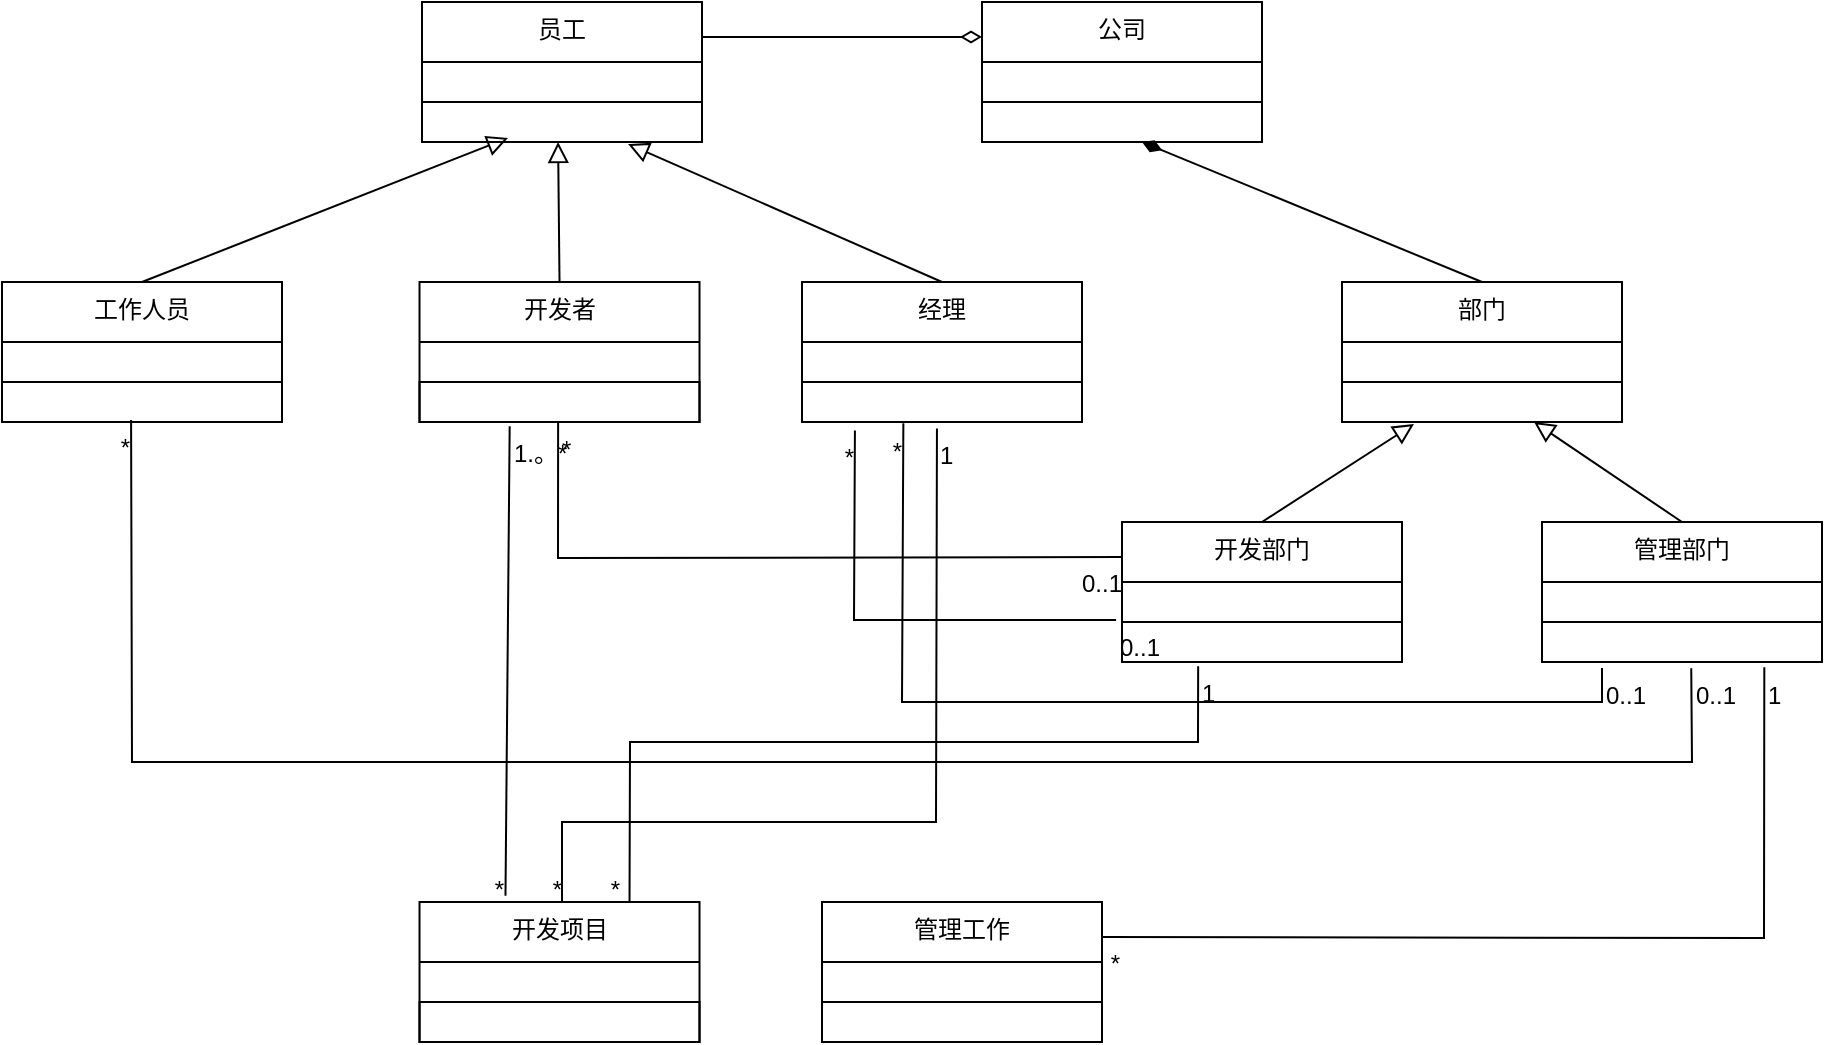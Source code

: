 <mxfile version="28.2.5">
  <diagram name="第 1 页" id="vZYlxbVaAsF3VsEG2sNL">
    <mxGraphModel dx="1753" dy="741" grid="1" gridSize="10" guides="1" tooltips="1" connect="1" arrows="1" fold="1" page="1" pageScale="1" pageWidth="1200" pageHeight="1600" math="0" shadow="0">
      <root>
        <mxCell id="0" />
        <mxCell id="1" parent="0" />
        <mxCell id="1CumLus-Fj5148NU35jM-2" value="员工" style="swimlane;fontStyle=0;align=center;verticalAlign=top;childLayout=stackLayout;horizontal=1;startSize=30;horizontalStack=0;resizeParent=1;resizeParentMax=0;resizeLast=0;collapsible=0;marginBottom=0;html=1;whiteSpace=wrap;" parent="1" vertex="1">
          <mxGeometry x="220" y="50" width="140" height="70" as="geometry" />
        </mxCell>
        <mxCell id="1CumLus-Fj5148NU35jM-3" value="&amp;nbsp;" style="text;html=1;strokeColor=none;fillColor=none;align=center;verticalAlign=middle;spacingLeft=4;spacingRight=4;overflow=hidden;rotatable=0;points=[[0,0.5],[1,0.5]];portConstraint=eastwest;whiteSpace=wrap;" parent="1CumLus-Fj5148NU35jM-2" vertex="1">
          <mxGeometry y="30" width="140" height="20" as="geometry" />
        </mxCell>
        <mxCell id="1CumLus-Fj5148NU35jM-4" value="&amp;nbsp;" style="text;html=1;strokeColor=default;fillColor=none;align=left;verticalAlign=middle;spacingLeft=4;spacingRight=4;overflow=hidden;rotatable=0;points=[[0,0.5],[1,0.5]];portConstraint=eastwest;whiteSpace=wrap;" parent="1CumLus-Fj5148NU35jM-2" vertex="1">
          <mxGeometry y="50" width="140" height="20" as="geometry" />
        </mxCell>
        <mxCell id="1CumLus-Fj5148NU35jM-32" value="公司" style="swimlane;fontStyle=0;align=center;verticalAlign=top;childLayout=stackLayout;horizontal=1;startSize=30;horizontalStack=0;resizeParent=1;resizeParentMax=0;resizeLast=0;collapsible=0;marginBottom=0;html=1;whiteSpace=wrap;" parent="1" vertex="1">
          <mxGeometry x="500" y="50" width="140" height="70" as="geometry" />
        </mxCell>
        <mxCell id="1CumLus-Fj5148NU35jM-33" value="&amp;nbsp;" style="text;html=1;strokeColor=none;fillColor=none;align=center;verticalAlign=middle;spacingLeft=4;spacingRight=4;overflow=hidden;rotatable=0;points=[[0,0.5],[1,0.5]];portConstraint=eastwest;whiteSpace=wrap;" parent="1CumLus-Fj5148NU35jM-32" vertex="1">
          <mxGeometry y="30" width="140" height="20" as="geometry" />
        </mxCell>
        <mxCell id="1CumLus-Fj5148NU35jM-34" value="&amp;nbsp;" style="text;html=1;strokeColor=default;fillColor=none;align=left;verticalAlign=middle;spacingLeft=4;spacingRight=4;overflow=hidden;rotatable=0;points=[[0,0.5],[1,0.5]];portConstraint=eastwest;whiteSpace=wrap;" parent="1CumLus-Fj5148NU35jM-32" vertex="1">
          <mxGeometry y="50" width="140" height="20" as="geometry" />
        </mxCell>
        <mxCell id="1CumLus-Fj5148NU35jM-35" value="开发项目" style="swimlane;fontStyle=0;align=center;verticalAlign=top;childLayout=stackLayout;horizontal=1;startSize=30;horizontalStack=0;resizeParent=1;resizeParentMax=0;resizeLast=0;collapsible=0;marginBottom=0;html=1;whiteSpace=wrap;" parent="1" vertex="1">
          <mxGeometry x="218.76" y="500" width="140" height="70" as="geometry" />
        </mxCell>
        <mxCell id="1CumLus-Fj5148NU35jM-36" value="&amp;nbsp;" style="text;html=1;strokeColor=none;fillColor=none;align=center;verticalAlign=middle;spacingLeft=4;spacingRight=4;overflow=hidden;rotatable=0;points=[[0,0.5],[1,0.5]];portConstraint=eastwest;whiteSpace=wrap;" parent="1CumLus-Fj5148NU35jM-35" vertex="1">
          <mxGeometry y="30" width="140" height="20" as="geometry" />
        </mxCell>
        <mxCell id="1CumLus-Fj5148NU35jM-37" value="&amp;nbsp;" style="text;html=1;strokeColor=default;fillColor=none;align=left;verticalAlign=middle;spacingLeft=4;spacingRight=4;overflow=hidden;rotatable=0;points=[[0,0.5],[1,0.5]];portConstraint=eastwest;whiteSpace=wrap;" parent="1CumLus-Fj5148NU35jM-35" vertex="1">
          <mxGeometry y="50" width="140" height="20" as="geometry" />
        </mxCell>
        <mxCell id="1CumLus-Fj5148NU35jM-38" value="部门" style="swimlane;fontStyle=0;align=center;verticalAlign=top;childLayout=stackLayout;horizontal=1;startSize=30;horizontalStack=0;resizeParent=1;resizeParentMax=0;resizeLast=0;collapsible=0;marginBottom=0;html=1;whiteSpace=wrap;" parent="1" vertex="1">
          <mxGeometry x="680" y="190" width="140" height="70" as="geometry" />
        </mxCell>
        <mxCell id="1CumLus-Fj5148NU35jM-39" value="&amp;nbsp;" style="text;html=1;strokeColor=default;fillColor=none;align=center;verticalAlign=middle;spacingLeft=4;spacingRight=4;overflow=hidden;rotatable=0;points=[[0,0.5],[1,0.5]];portConstraint=eastwest;whiteSpace=wrap;" parent="1CumLus-Fj5148NU35jM-38" vertex="1">
          <mxGeometry y="30" width="140" height="20" as="geometry" />
        </mxCell>
        <mxCell id="1CumLus-Fj5148NU35jM-40" value="&amp;nbsp;" style="text;html=1;strokeColor=none;fillColor=none;align=left;verticalAlign=middle;spacingLeft=4;spacingRight=4;overflow=hidden;rotatable=0;points=[[0,0.5],[1,0.5]];portConstraint=eastwest;whiteSpace=wrap;" parent="1CumLus-Fj5148NU35jM-38" vertex="1">
          <mxGeometry y="50" width="140" height="20" as="geometry" />
        </mxCell>
        <mxCell id="1CumLus-Fj5148NU35jM-41" value="工作人员" style="swimlane;fontStyle=0;align=center;verticalAlign=top;childLayout=stackLayout;horizontal=1;startSize=30;horizontalStack=0;resizeParent=1;resizeParentMax=0;resizeLast=0;collapsible=0;marginBottom=0;html=1;whiteSpace=wrap;" parent="1" vertex="1">
          <mxGeometry x="10" y="190" width="140" height="70" as="geometry" />
        </mxCell>
        <mxCell id="1CumLus-Fj5148NU35jM-42" value="&amp;nbsp;" style="text;html=1;strokeColor=none;fillColor=none;align=center;verticalAlign=middle;spacingLeft=4;spacingRight=4;overflow=hidden;rotatable=0;points=[[0,0.5],[1,0.5]];portConstraint=eastwest;whiteSpace=wrap;" parent="1CumLus-Fj5148NU35jM-41" vertex="1">
          <mxGeometry y="30" width="140" height="20" as="geometry" />
        </mxCell>
        <mxCell id="1CumLus-Fj5148NU35jM-43" value="&amp;nbsp;" style="text;html=1;strokeColor=default;fillColor=none;align=left;verticalAlign=middle;spacingLeft=4;spacingRight=4;overflow=hidden;rotatable=0;points=[[0,0.5],[1,0.5]];portConstraint=eastwest;whiteSpace=wrap;" parent="1CumLus-Fj5148NU35jM-41" vertex="1">
          <mxGeometry y="50" width="140" height="20" as="geometry" />
        </mxCell>
        <mxCell id="1CumLus-Fj5148NU35jM-44" value="开发者" style="swimlane;fontStyle=0;align=center;verticalAlign=top;childLayout=stackLayout;horizontal=1;startSize=30;horizontalStack=0;resizeParent=1;resizeParentMax=0;resizeLast=0;collapsible=0;marginBottom=0;html=1;whiteSpace=wrap;" parent="1" vertex="1">
          <mxGeometry x="218.76" y="190" width="140" height="70" as="geometry" />
        </mxCell>
        <mxCell id="1CumLus-Fj5148NU35jM-45" value="&amp;nbsp;" style="text;html=1;strokeColor=none;fillColor=none;align=center;verticalAlign=middle;spacingLeft=4;spacingRight=4;overflow=hidden;rotatable=0;points=[[0,0.5],[1,0.5]];portConstraint=eastwest;whiteSpace=wrap;" parent="1CumLus-Fj5148NU35jM-44" vertex="1">
          <mxGeometry y="30" width="140" height="20" as="geometry" />
        </mxCell>
        <mxCell id="1CumLus-Fj5148NU35jM-46" value="&amp;nbsp;" style="text;html=1;strokeColor=default;fillColor=none;align=left;verticalAlign=middle;spacingLeft=4;spacingRight=4;overflow=hidden;rotatable=0;points=[[0,0.5],[1,0.5]];portConstraint=eastwest;whiteSpace=wrap;" parent="1CumLus-Fj5148NU35jM-44" vertex="1">
          <mxGeometry y="50" width="140" height="20" as="geometry" />
        </mxCell>
        <mxCell id="1CumLus-Fj5148NU35jM-47" value="管理部门" style="swimlane;fontStyle=0;align=center;verticalAlign=top;childLayout=stackLayout;horizontal=1;startSize=30;horizontalStack=0;resizeParent=1;resizeParentMax=0;resizeLast=0;collapsible=0;marginBottom=0;html=1;whiteSpace=wrap;" parent="1" vertex="1">
          <mxGeometry x="780" y="310" width="140" height="70" as="geometry" />
        </mxCell>
        <mxCell id="1CumLus-Fj5148NU35jM-48" value="&amp;nbsp;" style="text;html=1;strokeColor=none;fillColor=none;align=center;verticalAlign=middle;spacingLeft=4;spacingRight=4;overflow=hidden;rotatable=0;points=[[0,0.5],[1,0.5]];portConstraint=eastwest;whiteSpace=wrap;" parent="1CumLus-Fj5148NU35jM-47" vertex="1">
          <mxGeometry y="30" width="140" height="20" as="geometry" />
        </mxCell>
        <mxCell id="1CumLus-Fj5148NU35jM-49" value="&amp;nbsp;" style="text;html=1;strokeColor=default;fillColor=none;align=left;verticalAlign=middle;spacingLeft=4;spacingRight=4;overflow=hidden;rotatable=0;points=[[0,0.5],[1,0.5]];portConstraint=eastwest;whiteSpace=wrap;" parent="1CumLus-Fj5148NU35jM-47" vertex="1">
          <mxGeometry y="50" width="140" height="20" as="geometry" />
        </mxCell>
        <mxCell id="1CumLus-Fj5148NU35jM-50" value="管理工作" style="swimlane;fontStyle=0;align=center;verticalAlign=top;childLayout=stackLayout;horizontal=1;startSize=30;horizontalStack=0;resizeParent=1;resizeParentMax=0;resizeLast=0;collapsible=0;marginBottom=0;html=1;whiteSpace=wrap;" parent="1" vertex="1">
          <mxGeometry x="420" y="500" width="140" height="70" as="geometry" />
        </mxCell>
        <mxCell id="1CumLus-Fj5148NU35jM-51" value="&amp;nbsp;" style="text;html=1;strokeColor=none;fillColor=none;align=center;verticalAlign=middle;spacingLeft=4;spacingRight=4;overflow=hidden;rotatable=0;points=[[0,0.5],[1,0.5]];portConstraint=eastwest;whiteSpace=wrap;" parent="1CumLus-Fj5148NU35jM-50" vertex="1">
          <mxGeometry y="30" width="140" height="20" as="geometry" />
        </mxCell>
        <mxCell id="1CumLus-Fj5148NU35jM-52" value="&amp;nbsp;" style="text;html=1;strokeColor=default;fillColor=none;align=left;verticalAlign=middle;spacingLeft=4;spacingRight=4;overflow=hidden;rotatable=0;points=[[0,0.5],[1,0.5]];portConstraint=eastwest;whiteSpace=wrap;" parent="1CumLus-Fj5148NU35jM-50" vertex="1">
          <mxGeometry y="50" width="140" height="20" as="geometry" />
        </mxCell>
        <mxCell id="1CumLus-Fj5148NU35jM-53" value="开发部门" style="swimlane;fontStyle=0;align=center;verticalAlign=top;childLayout=stackLayout;horizontal=1;startSize=30;horizontalStack=0;resizeParent=1;resizeParentMax=0;resizeLast=0;collapsible=0;marginBottom=0;html=1;whiteSpace=wrap;" parent="1" vertex="1">
          <mxGeometry x="570" y="310" width="140" height="70" as="geometry" />
        </mxCell>
        <mxCell id="1CumLus-Fj5148NU35jM-54" value="&amp;nbsp;" style="text;html=1;strokeColor=none;fillColor=none;align=center;verticalAlign=middle;spacingLeft=4;spacingRight=4;overflow=hidden;rotatable=0;points=[[0,0.5],[1,0.5]];portConstraint=eastwest;whiteSpace=wrap;" parent="1CumLus-Fj5148NU35jM-53" vertex="1">
          <mxGeometry y="30" width="140" height="20" as="geometry" />
        </mxCell>
        <mxCell id="1CumLus-Fj5148NU35jM-55" value="&amp;nbsp;" style="text;html=1;strokeColor=default;fillColor=none;align=left;verticalAlign=middle;spacingLeft=4;spacingRight=4;overflow=hidden;rotatable=0;points=[[0,0.5],[1,0.5]];portConstraint=eastwest;whiteSpace=wrap;" parent="1CumLus-Fj5148NU35jM-53" vertex="1">
          <mxGeometry y="50" width="140" height="20" as="geometry" />
        </mxCell>
        <mxCell id="1CumLus-Fj5148NU35jM-56" value="经理" style="swimlane;fontStyle=0;align=center;verticalAlign=top;childLayout=stackLayout;horizontal=1;startSize=30;horizontalStack=0;resizeParent=1;resizeParentMax=0;resizeLast=0;collapsible=0;marginBottom=0;html=1;whiteSpace=wrap;" parent="1" vertex="1">
          <mxGeometry x="410" y="190" width="140" height="70" as="geometry" />
        </mxCell>
        <mxCell id="1CumLus-Fj5148NU35jM-57" value="&amp;nbsp;" style="text;html=1;strokeColor=default;fillColor=none;align=center;verticalAlign=middle;spacingLeft=4;spacingRight=4;overflow=hidden;rotatable=0;points=[[0,0.5],[1,0.5]];portConstraint=eastwest;whiteSpace=wrap;" parent="1CumLus-Fj5148NU35jM-56" vertex="1">
          <mxGeometry y="30" width="140" height="20" as="geometry" />
        </mxCell>
        <mxCell id="1CumLus-Fj5148NU35jM-58" value="&amp;nbsp;" style="text;html=1;strokeColor=none;fillColor=none;align=left;verticalAlign=middle;spacingLeft=4;spacingRight=4;overflow=hidden;rotatable=0;points=[[0,0.5],[1,0.5]];portConstraint=eastwest;whiteSpace=wrap;" parent="1CumLus-Fj5148NU35jM-56" vertex="1">
          <mxGeometry y="50" width="140" height="20" as="geometry" />
        </mxCell>
        <mxCell id="1CumLus-Fj5148NU35jM-62" value="" style="endArrow=none;startArrow=diamondThin;endFill=0;startFill=0;html=1;verticalAlign=bottom;labelBackgroundColor=none;strokeWidth=1;startSize=8;endSize=8;rounded=0;exitX=0;exitY=0.25;exitDx=0;exitDy=0;entryX=1;entryY=0.25;entryDx=0;entryDy=0;" parent="1" source="1CumLus-Fj5148NU35jM-32" target="1CumLus-Fj5148NU35jM-2" edge="1">
          <mxGeometry width="160" relative="1" as="geometry">
            <mxPoint x="530" y="140" as="sourcePoint" />
            <mxPoint x="690" y="140" as="targetPoint" />
          </mxGeometry>
        </mxCell>
        <mxCell id="1CumLus-Fj5148NU35jM-74" value="" style="endArrow=block;html=1;rounded=0;align=center;verticalAlign=bottom;endFill=0;labelBackgroundColor=none;endSize=8;exitX=0.5;exitY=0;exitDx=0;exitDy=0;entryX=0.307;entryY=0.9;entryDx=0;entryDy=0;entryPerimeter=0;" parent="1" source="1CumLus-Fj5148NU35jM-41" target="1CumLus-Fj5148NU35jM-4" edge="1">
          <mxGeometry relative="1" as="geometry">
            <mxPoint x="280" y="220" as="sourcePoint" />
            <mxPoint x="440" y="220" as="targetPoint" />
          </mxGeometry>
        </mxCell>
        <mxCell id="1CumLus-Fj5148NU35jM-75" value="" style="resizable=0;html=1;align=center;verticalAlign=top;labelBackgroundColor=none;" parent="1CumLus-Fj5148NU35jM-74" connectable="0" vertex="1">
          <mxGeometry relative="1" as="geometry" />
        </mxCell>
        <mxCell id="1CumLus-Fj5148NU35jM-76" value="" style="endArrow=block;html=1;rounded=0;align=center;verticalAlign=bottom;endFill=0;labelBackgroundColor=none;endSize=8;exitX=0.5;exitY=0;exitDx=0;exitDy=0;entryX=0.486;entryY=1;entryDx=0;entryDy=0;entryPerimeter=0;" parent="1" source="1CumLus-Fj5148NU35jM-44" target="1CumLus-Fj5148NU35jM-4" edge="1">
          <mxGeometry relative="1" as="geometry">
            <mxPoint x="450" y="170" as="sourcePoint" />
            <mxPoint x="610" y="170" as="targetPoint" />
          </mxGeometry>
        </mxCell>
        <mxCell id="1CumLus-Fj5148NU35jM-77" value="" style="resizable=0;html=1;align=center;verticalAlign=top;labelBackgroundColor=none;" parent="1CumLus-Fj5148NU35jM-76" connectable="0" vertex="1">
          <mxGeometry relative="1" as="geometry" />
        </mxCell>
        <mxCell id="1CumLus-Fj5148NU35jM-78" value="" style="endArrow=block;html=1;rounded=0;align=center;verticalAlign=bottom;endFill=0;labelBackgroundColor=none;endSize=8;entryX=0.736;entryY=1.05;entryDx=0;entryDy=0;entryPerimeter=0;exitX=0.5;exitY=0;exitDx=0;exitDy=0;" parent="1" source="1CumLus-Fj5148NU35jM-56" target="1CumLus-Fj5148NU35jM-4" edge="1">
          <mxGeometry relative="1" as="geometry">
            <mxPoint x="480" y="170" as="sourcePoint" />
            <mxPoint x="680" y="210" as="targetPoint" />
          </mxGeometry>
        </mxCell>
        <mxCell id="1CumLus-Fj5148NU35jM-79" value="" style="resizable=0;html=1;align=center;verticalAlign=top;labelBackgroundColor=none;" parent="1CumLus-Fj5148NU35jM-78" connectable="0" vertex="1">
          <mxGeometry relative="1" as="geometry">
            <mxPoint x="-61" as="offset" />
          </mxGeometry>
        </mxCell>
        <mxCell id="1CumLus-Fj5148NU35jM-80" value="" style="endArrow=none;startArrow=diamondThin;endFill=0;startFill=1;html=1;verticalAlign=bottom;labelBackgroundColor=none;strokeWidth=1;startSize=8;endSize=8;rounded=0;entryX=0.5;entryY=0;entryDx=0;entryDy=0;" parent="1" target="1CumLus-Fj5148NU35jM-38" edge="1">
          <mxGeometry width="160" relative="1" as="geometry">
            <mxPoint x="580" y="120" as="sourcePoint" />
            <mxPoint x="660" y="300" as="targetPoint" />
          </mxGeometry>
        </mxCell>
        <mxCell id="1CumLus-Fj5148NU35jM-81" value="" style="endArrow=block;html=1;rounded=0;align=center;verticalAlign=bottom;endFill=0;labelBackgroundColor=none;endSize=8;entryX=0.257;entryY=1.05;entryDx=0;entryDy=0;entryPerimeter=0;exitX=0.5;exitY=0;exitDx=0;exitDy=0;" parent="1" source="1CumLus-Fj5148NU35jM-53" target="1CumLus-Fj5148NU35jM-40" edge="1">
          <mxGeometry relative="1" as="geometry">
            <mxPoint x="537" y="449" as="sourcePoint" />
            <mxPoint x="380" y="380" as="targetPoint" />
          </mxGeometry>
        </mxCell>
        <mxCell id="1CumLus-Fj5148NU35jM-82" value="" style="resizable=0;html=1;align=center;verticalAlign=top;labelBackgroundColor=none;" parent="1CumLus-Fj5148NU35jM-81" connectable="0" vertex="1">
          <mxGeometry relative="1" as="geometry">
            <mxPoint x="-61" as="offset" />
          </mxGeometry>
        </mxCell>
        <mxCell id="1CumLus-Fj5148NU35jM-83" value="" style="endArrow=block;html=1;rounded=0;align=center;verticalAlign=bottom;endFill=0;labelBackgroundColor=none;endSize=8;entryX=0.686;entryY=1;entryDx=0;entryDy=0;entryPerimeter=0;exitX=0.5;exitY=0;exitDx=0;exitDy=0;" parent="1" source="1CumLus-Fj5148NU35jM-47" target="1CumLus-Fj5148NU35jM-40" edge="1">
          <mxGeometry relative="1" as="geometry">
            <mxPoint x="617" y="509" as="sourcePoint" />
            <mxPoint x="460" y="440" as="targetPoint" />
          </mxGeometry>
        </mxCell>
        <mxCell id="1CumLus-Fj5148NU35jM-84" value="" style="resizable=0;html=1;align=center;verticalAlign=top;labelBackgroundColor=none;" parent="1CumLus-Fj5148NU35jM-83" connectable="0" vertex="1">
          <mxGeometry relative="1" as="geometry">
            <mxPoint x="-61" as="offset" />
          </mxGeometry>
        </mxCell>
        <mxCell id="1CumLus-Fj5148NU35jM-85" value="" style="endArrow=none;html=1;rounded=0;align=center;verticalAlign=top;endFill=0;labelBackgroundColor=none;entryX=0.461;entryY=0.947;entryDx=0;entryDy=0;entryPerimeter=0;exitX=0.533;exitY=1.158;exitDx=0;exitDy=0;exitPerimeter=0;" parent="1" source="1CumLus-Fj5148NU35jM-49" target="1CumLus-Fj5148NU35jM-43" edge="1">
          <mxGeometry relative="1" as="geometry">
            <mxPoint x="110" y="360" as="sourcePoint" />
            <mxPoint x="310" y="360" as="targetPoint" />
            <Array as="points">
              <mxPoint x="855" y="430" />
              <mxPoint x="75" y="430" />
            </Array>
          </mxGeometry>
        </mxCell>
        <mxCell id="1CumLus-Fj5148NU35jM-87" value="0..1" style="resizable=0;html=1;align=left;verticalAlign=top;labelBackgroundColor=none;" parent="1CumLus-Fj5148NU35jM-85" connectable="0" vertex="1">
          <mxGeometry x="-1" relative="1" as="geometry" />
        </mxCell>
        <mxCell id="1CumLus-Fj5148NU35jM-88" value="" style="resizable=0;html=1;align=right;verticalAlign=bottom;labelBackgroundColor=none;" parent="1CumLus-Fj5148NU35jM-85" connectable="0" vertex="1">
          <mxGeometry x="1" relative="1" as="geometry" />
        </mxCell>
        <mxCell id="1CumLus-Fj5148NU35jM-89" value="*" style="resizable=0;html=1;align=right;verticalAlign=top;labelBackgroundColor=none;" parent="1CumLus-Fj5148NU35jM-85" connectable="0" vertex="1">
          <mxGeometry x="1" relative="1" as="geometry" />
        </mxCell>
        <mxCell id="NvzNZAI5gJaa6dZAAPDT-10" value="" style="endArrow=none;html=1;rounded=0;align=center;verticalAlign=top;endFill=0;labelBackgroundColor=none;exitX=0.495;exitY=1.003;exitDx=0;exitDy=0;exitPerimeter=0;entryX=0;entryY=0.25;entryDx=0;entryDy=0;" edge="1" parent="1" source="1CumLus-Fj5148NU35jM-46" target="1CumLus-Fj5148NU35jM-53">
          <mxGeometry relative="1" as="geometry">
            <mxPoint x="180" y="370" as="sourcePoint" />
            <mxPoint x="180" y="611" as="targetPoint" />
            <Array as="points">
              <mxPoint x="288" y="328" />
            </Array>
          </mxGeometry>
        </mxCell>
        <mxCell id="NvzNZAI5gJaa6dZAAPDT-11" value="" style="resizable=0;html=1;align=left;verticalAlign=bottom;labelBackgroundColor=none;" connectable="0" vertex="1" parent="NvzNZAI5gJaa6dZAAPDT-10">
          <mxGeometry x="-1" relative="1" as="geometry" />
        </mxCell>
        <mxCell id="NvzNZAI5gJaa6dZAAPDT-12" value="*" style="resizable=0;html=1;align=left;verticalAlign=top;labelBackgroundColor=none;" connectable="0" vertex="1" parent="NvzNZAI5gJaa6dZAAPDT-10">
          <mxGeometry x="-1" relative="1" as="geometry" />
        </mxCell>
        <mxCell id="NvzNZAI5gJaa6dZAAPDT-13" value="" style="resizable=0;html=1;align=right;verticalAlign=bottom;labelBackgroundColor=none;" connectable="0" vertex="1" parent="NvzNZAI5gJaa6dZAAPDT-10">
          <mxGeometry x="1" relative="1" as="geometry" />
        </mxCell>
        <mxCell id="NvzNZAI5gJaa6dZAAPDT-14" value="0..1" style="resizable=0;html=1;align=right;verticalAlign=top;labelBackgroundColor=none;" connectable="0" vertex="1" parent="NvzNZAI5gJaa6dZAAPDT-10">
          <mxGeometry x="1" relative="1" as="geometry" />
        </mxCell>
        <mxCell id="NvzNZAI5gJaa6dZAAPDT-15" value="" style="endArrow=none;html=1;rounded=0;align=center;verticalAlign=top;endFill=0;labelBackgroundColor=none;exitX=0.322;exitY=1.108;exitDx=0;exitDy=0;exitPerimeter=0;entryX=0.307;entryY=-0.044;entryDx=0;entryDy=0;entryPerimeter=0;" edge="1" parent="1" source="1CumLus-Fj5148NU35jM-46" target="1CumLus-Fj5148NU35jM-35">
          <mxGeometry relative="1" as="geometry">
            <mxPoint x="390" y="350" as="sourcePoint" />
            <mxPoint x="390" y="591" as="targetPoint" />
          </mxGeometry>
        </mxCell>
        <mxCell id="NvzNZAI5gJaa6dZAAPDT-16" value="" style="resizable=0;html=1;align=left;verticalAlign=bottom;labelBackgroundColor=none;" connectable="0" vertex="1" parent="NvzNZAI5gJaa6dZAAPDT-15">
          <mxGeometry x="-1" relative="1" as="geometry" />
        </mxCell>
        <mxCell id="NvzNZAI5gJaa6dZAAPDT-17" value="1.。*" style="resizable=0;html=1;align=left;verticalAlign=top;labelBackgroundColor=none;" connectable="0" vertex="1" parent="NvzNZAI5gJaa6dZAAPDT-15">
          <mxGeometry x="-1" relative="1" as="geometry" />
        </mxCell>
        <mxCell id="NvzNZAI5gJaa6dZAAPDT-18" value="" style="resizable=0;html=1;align=right;verticalAlign=bottom;labelBackgroundColor=none;" connectable="0" vertex="1" parent="NvzNZAI5gJaa6dZAAPDT-15">
          <mxGeometry x="1" relative="1" as="geometry" />
        </mxCell>
        <mxCell id="NvzNZAI5gJaa6dZAAPDT-19" value="*" style="resizable=0;html=1;align=right;verticalAlign=top;labelBackgroundColor=none;" connectable="0" vertex="1" parent="NvzNZAI5gJaa6dZAAPDT-15">
          <mxGeometry x="1" relative="1" as="geometry">
            <mxPoint y="-17" as="offset" />
          </mxGeometry>
        </mxCell>
        <mxCell id="NvzNZAI5gJaa6dZAAPDT-20" value="" style="endArrow=none;html=1;rounded=0;align=center;verticalAlign=top;endFill=0;labelBackgroundColor=none;exitX=-0.021;exitY=-0.05;exitDx=0;exitDy=0;exitPerimeter=0;entryX=0.189;entryY=1.213;entryDx=0;entryDy=0;entryPerimeter=0;" edge="1" parent="1" source="1CumLus-Fj5148NU35jM-55" target="1CumLus-Fj5148NU35jM-58">
          <mxGeometry relative="1" as="geometry">
            <mxPoint x="670" y="610" as="sourcePoint" />
            <mxPoint x="670" y="851" as="targetPoint" />
            <Array as="points">
              <mxPoint x="436" y="359" />
            </Array>
          </mxGeometry>
        </mxCell>
        <mxCell id="NvzNZAI5gJaa6dZAAPDT-21" value="" style="resizable=0;html=1;align=left;verticalAlign=bottom;labelBackgroundColor=none;" connectable="0" vertex="1" parent="NvzNZAI5gJaa6dZAAPDT-20">
          <mxGeometry x="-1" relative="1" as="geometry" />
        </mxCell>
        <mxCell id="NvzNZAI5gJaa6dZAAPDT-22" value="0..1" style="resizable=0;html=1;align=left;verticalAlign=top;labelBackgroundColor=none;" connectable="0" vertex="1" parent="NvzNZAI5gJaa6dZAAPDT-20">
          <mxGeometry x="-1" relative="1" as="geometry" />
        </mxCell>
        <mxCell id="NvzNZAI5gJaa6dZAAPDT-23" value="" style="resizable=0;html=1;align=right;verticalAlign=bottom;labelBackgroundColor=none;" connectable="0" vertex="1" parent="NvzNZAI5gJaa6dZAAPDT-20">
          <mxGeometry x="1" relative="1" as="geometry" />
        </mxCell>
        <mxCell id="NvzNZAI5gJaa6dZAAPDT-24" value="*" style="resizable=0;html=1;align=right;verticalAlign=top;labelBackgroundColor=none;" connectable="0" vertex="1" parent="NvzNZAI5gJaa6dZAAPDT-20">
          <mxGeometry x="1" relative="1" as="geometry" />
        </mxCell>
        <mxCell id="NvzNZAI5gJaa6dZAAPDT-25" value="" style="endArrow=none;html=1;rounded=0;align=center;verticalAlign=top;endFill=0;labelBackgroundColor=none;entryX=0.362;entryY=1.029;entryDx=0;entryDy=0;entryPerimeter=0;" edge="1" parent="1" target="1CumLus-Fj5148NU35jM-58">
          <mxGeometry relative="1" as="geometry">
            <mxPoint x="810" y="383" as="sourcePoint" />
            <mxPoint x="790" y="791" as="targetPoint" />
            <Array as="points">
              <mxPoint x="810" y="400" />
              <mxPoint x="460" y="400" />
            </Array>
          </mxGeometry>
        </mxCell>
        <mxCell id="NvzNZAI5gJaa6dZAAPDT-26" value="" style="resizable=0;html=1;align=left;verticalAlign=bottom;labelBackgroundColor=none;" connectable="0" vertex="1" parent="NvzNZAI5gJaa6dZAAPDT-25">
          <mxGeometry x="-1" relative="1" as="geometry" />
        </mxCell>
        <mxCell id="NvzNZAI5gJaa6dZAAPDT-27" value="0..1" style="resizable=0;html=1;align=left;verticalAlign=top;labelBackgroundColor=none;" connectable="0" vertex="1" parent="NvzNZAI5gJaa6dZAAPDT-25">
          <mxGeometry x="-1" relative="1" as="geometry" />
        </mxCell>
        <mxCell id="NvzNZAI5gJaa6dZAAPDT-28" value="" style="resizable=0;html=1;align=right;verticalAlign=bottom;labelBackgroundColor=none;" connectable="0" vertex="1" parent="NvzNZAI5gJaa6dZAAPDT-25">
          <mxGeometry x="1" relative="1" as="geometry" />
        </mxCell>
        <mxCell id="NvzNZAI5gJaa6dZAAPDT-29" value="*" style="resizable=0;html=1;align=right;verticalAlign=top;labelBackgroundColor=none;" connectable="0" vertex="1" parent="NvzNZAI5gJaa6dZAAPDT-25">
          <mxGeometry x="1" relative="1" as="geometry" />
        </mxCell>
        <mxCell id="NvzNZAI5gJaa6dZAAPDT-30" value="" style="endArrow=none;html=1;rounded=0;align=center;verticalAlign=top;endFill=0;labelBackgroundColor=none;exitX=0.482;exitY=1.161;exitDx=0;exitDy=0;exitPerimeter=0;" edge="1" parent="1" source="1CumLus-Fj5148NU35jM-58">
          <mxGeometry relative="1" as="geometry">
            <mxPoint x="730" y="680" as="sourcePoint" />
            <mxPoint x="290" y="500" as="targetPoint" />
            <Array as="points">
              <mxPoint x="477" y="460" />
              <mxPoint x="290" y="460" />
            </Array>
          </mxGeometry>
        </mxCell>
        <mxCell id="NvzNZAI5gJaa6dZAAPDT-31" value="" style="resizable=0;html=1;align=left;verticalAlign=bottom;labelBackgroundColor=none;" connectable="0" vertex="1" parent="NvzNZAI5gJaa6dZAAPDT-30">
          <mxGeometry x="-1" relative="1" as="geometry" />
        </mxCell>
        <mxCell id="NvzNZAI5gJaa6dZAAPDT-32" value="1" style="resizable=0;html=1;align=left;verticalAlign=top;labelBackgroundColor=none;" connectable="0" vertex="1" parent="NvzNZAI5gJaa6dZAAPDT-30">
          <mxGeometry x="-1" relative="1" as="geometry" />
        </mxCell>
        <mxCell id="NvzNZAI5gJaa6dZAAPDT-33" value="" style="resizable=0;html=1;align=right;verticalAlign=bottom;labelBackgroundColor=none;" connectable="0" vertex="1" parent="NvzNZAI5gJaa6dZAAPDT-30">
          <mxGeometry x="1" relative="1" as="geometry" />
        </mxCell>
        <mxCell id="NvzNZAI5gJaa6dZAAPDT-34" value="*" style="resizable=0;html=1;align=right;verticalAlign=top;labelBackgroundColor=none;" connectable="0" vertex="1" parent="NvzNZAI5gJaa6dZAAPDT-30">
          <mxGeometry x="1" relative="1" as="geometry">
            <mxPoint y="-20" as="offset" />
          </mxGeometry>
        </mxCell>
        <mxCell id="NvzNZAI5gJaa6dZAAPDT-35" value="" style="endArrow=none;html=1;rounded=0;align=center;verticalAlign=top;endFill=0;labelBackgroundColor=none;exitX=0.272;exitY=1.108;exitDx=0;exitDy=0;exitPerimeter=0;entryX=0.75;entryY=0;entryDx=0;entryDy=0;" edge="1" parent="1" source="1CumLus-Fj5148NU35jM-55" target="1CumLus-Fj5148NU35jM-35">
          <mxGeometry relative="1" as="geometry">
            <mxPoint x="800" y="480" as="sourcePoint" />
            <mxPoint x="800" y="721" as="targetPoint" />
            <Array as="points">
              <mxPoint x="608" y="420" />
              <mxPoint x="324" y="420" />
            </Array>
          </mxGeometry>
        </mxCell>
        <mxCell id="NvzNZAI5gJaa6dZAAPDT-36" value="" style="resizable=0;html=1;align=left;verticalAlign=bottom;labelBackgroundColor=none;" connectable="0" vertex="1" parent="NvzNZAI5gJaa6dZAAPDT-35">
          <mxGeometry x="-1" relative="1" as="geometry" />
        </mxCell>
        <mxCell id="NvzNZAI5gJaa6dZAAPDT-37" value="1" style="resizable=0;html=1;align=left;verticalAlign=top;labelBackgroundColor=none;" connectable="0" vertex="1" parent="NvzNZAI5gJaa6dZAAPDT-35">
          <mxGeometry x="-1" relative="1" as="geometry" />
        </mxCell>
        <mxCell id="NvzNZAI5gJaa6dZAAPDT-38" value="" style="resizable=0;html=1;align=right;verticalAlign=bottom;labelBackgroundColor=none;" connectable="0" vertex="1" parent="NvzNZAI5gJaa6dZAAPDT-35">
          <mxGeometry x="1" relative="1" as="geometry" />
        </mxCell>
        <mxCell id="NvzNZAI5gJaa6dZAAPDT-39" value="*" style="resizable=0;html=1;align=right;verticalAlign=top;labelBackgroundColor=none;" connectable="0" vertex="1" parent="NvzNZAI5gJaa6dZAAPDT-35">
          <mxGeometry x="1" relative="1" as="geometry">
            <mxPoint x="-4" y="-20" as="offset" />
          </mxGeometry>
        </mxCell>
        <mxCell id="NvzNZAI5gJaa6dZAAPDT-40" value="" style="endArrow=none;html=1;rounded=0;align=center;verticalAlign=top;endFill=0;labelBackgroundColor=none;exitX=0.794;exitY=1.134;exitDx=0;exitDy=0;exitPerimeter=0;entryX=1;entryY=0.25;entryDx=0;entryDy=0;" edge="1" parent="1" source="1CumLus-Fj5148NU35jM-49" target="1CumLus-Fj5148NU35jM-50">
          <mxGeometry relative="1" as="geometry">
            <mxPoint x="920" y="570" as="sourcePoint" />
            <mxPoint x="920" y="811" as="targetPoint" />
            <Array as="points">
              <mxPoint x="891" y="518" />
            </Array>
          </mxGeometry>
        </mxCell>
        <mxCell id="NvzNZAI5gJaa6dZAAPDT-41" value="" style="resizable=0;html=1;align=left;verticalAlign=bottom;labelBackgroundColor=none;" connectable="0" vertex="1" parent="NvzNZAI5gJaa6dZAAPDT-40">
          <mxGeometry x="-1" relative="1" as="geometry" />
        </mxCell>
        <mxCell id="NvzNZAI5gJaa6dZAAPDT-42" value="1" style="resizable=0;html=1;align=left;verticalAlign=top;labelBackgroundColor=none;" connectable="0" vertex="1" parent="NvzNZAI5gJaa6dZAAPDT-40">
          <mxGeometry x="-1" relative="1" as="geometry" />
        </mxCell>
        <mxCell id="NvzNZAI5gJaa6dZAAPDT-43" value="" style="resizable=0;html=1;align=right;verticalAlign=bottom;labelBackgroundColor=none;" connectable="0" vertex="1" parent="NvzNZAI5gJaa6dZAAPDT-40">
          <mxGeometry x="1" relative="1" as="geometry" />
        </mxCell>
        <mxCell id="NvzNZAI5gJaa6dZAAPDT-44" value="*" style="resizable=0;html=1;align=right;verticalAlign=top;labelBackgroundColor=none;" connectable="0" vertex="1" parent="NvzNZAI5gJaa6dZAAPDT-40">
          <mxGeometry x="1" relative="1" as="geometry">
            <mxPoint x="10" as="offset" />
          </mxGeometry>
        </mxCell>
      </root>
    </mxGraphModel>
  </diagram>
</mxfile>
